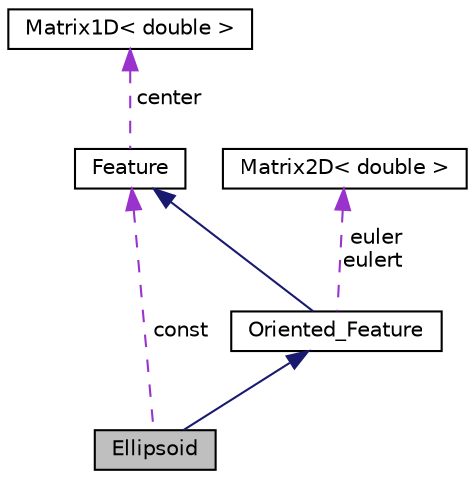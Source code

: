 digraph "Ellipsoid"
{
  edge [fontname="Helvetica",fontsize="10",labelfontname="Helvetica",labelfontsize="10"];
  node [fontname="Helvetica",fontsize="10",shape=record];
  Node3 [label="Ellipsoid",height=0.2,width=0.4,color="black", fillcolor="grey75", style="filled", fontcolor="black"];
  Node4 -> Node3 [dir="back",color="midnightblue",fontsize="10",style="solid",fontname="Helvetica"];
  Node4 [label="Oriented_Feature",height=0.2,width=0.4,color="black", fillcolor="white", style="filled",URL="$classOriented__Feature.html"];
  Node5 -> Node4 [dir="back",color="midnightblue",fontsize="10",style="solid",fontname="Helvetica"];
  Node5 [label="Feature",height=0.2,width=0.4,color="black", fillcolor="white", style="filled",URL="$classFeature.html"];
  Node6 -> Node5 [dir="back",color="darkorchid3",fontsize="10",style="dashed",label=" center" ,fontname="Helvetica"];
  Node6 [label="Matrix1D\< double \>",height=0.2,width=0.4,color="black", fillcolor="white", style="filled",URL="$classMatrix1D.html"];
  Node7 -> Node4 [dir="back",color="darkorchid3",fontsize="10",style="dashed",label=" euler\neulert" ,fontname="Helvetica"];
  Node7 [label="Matrix2D\< double \>",height=0.2,width=0.4,color="black", fillcolor="white", style="filled",URL="$classMatrix2D.html"];
  Node5 -> Node3 [dir="back",color="darkorchid3",fontsize="10",style="dashed",label=" const" ,fontname="Helvetica"];
}
